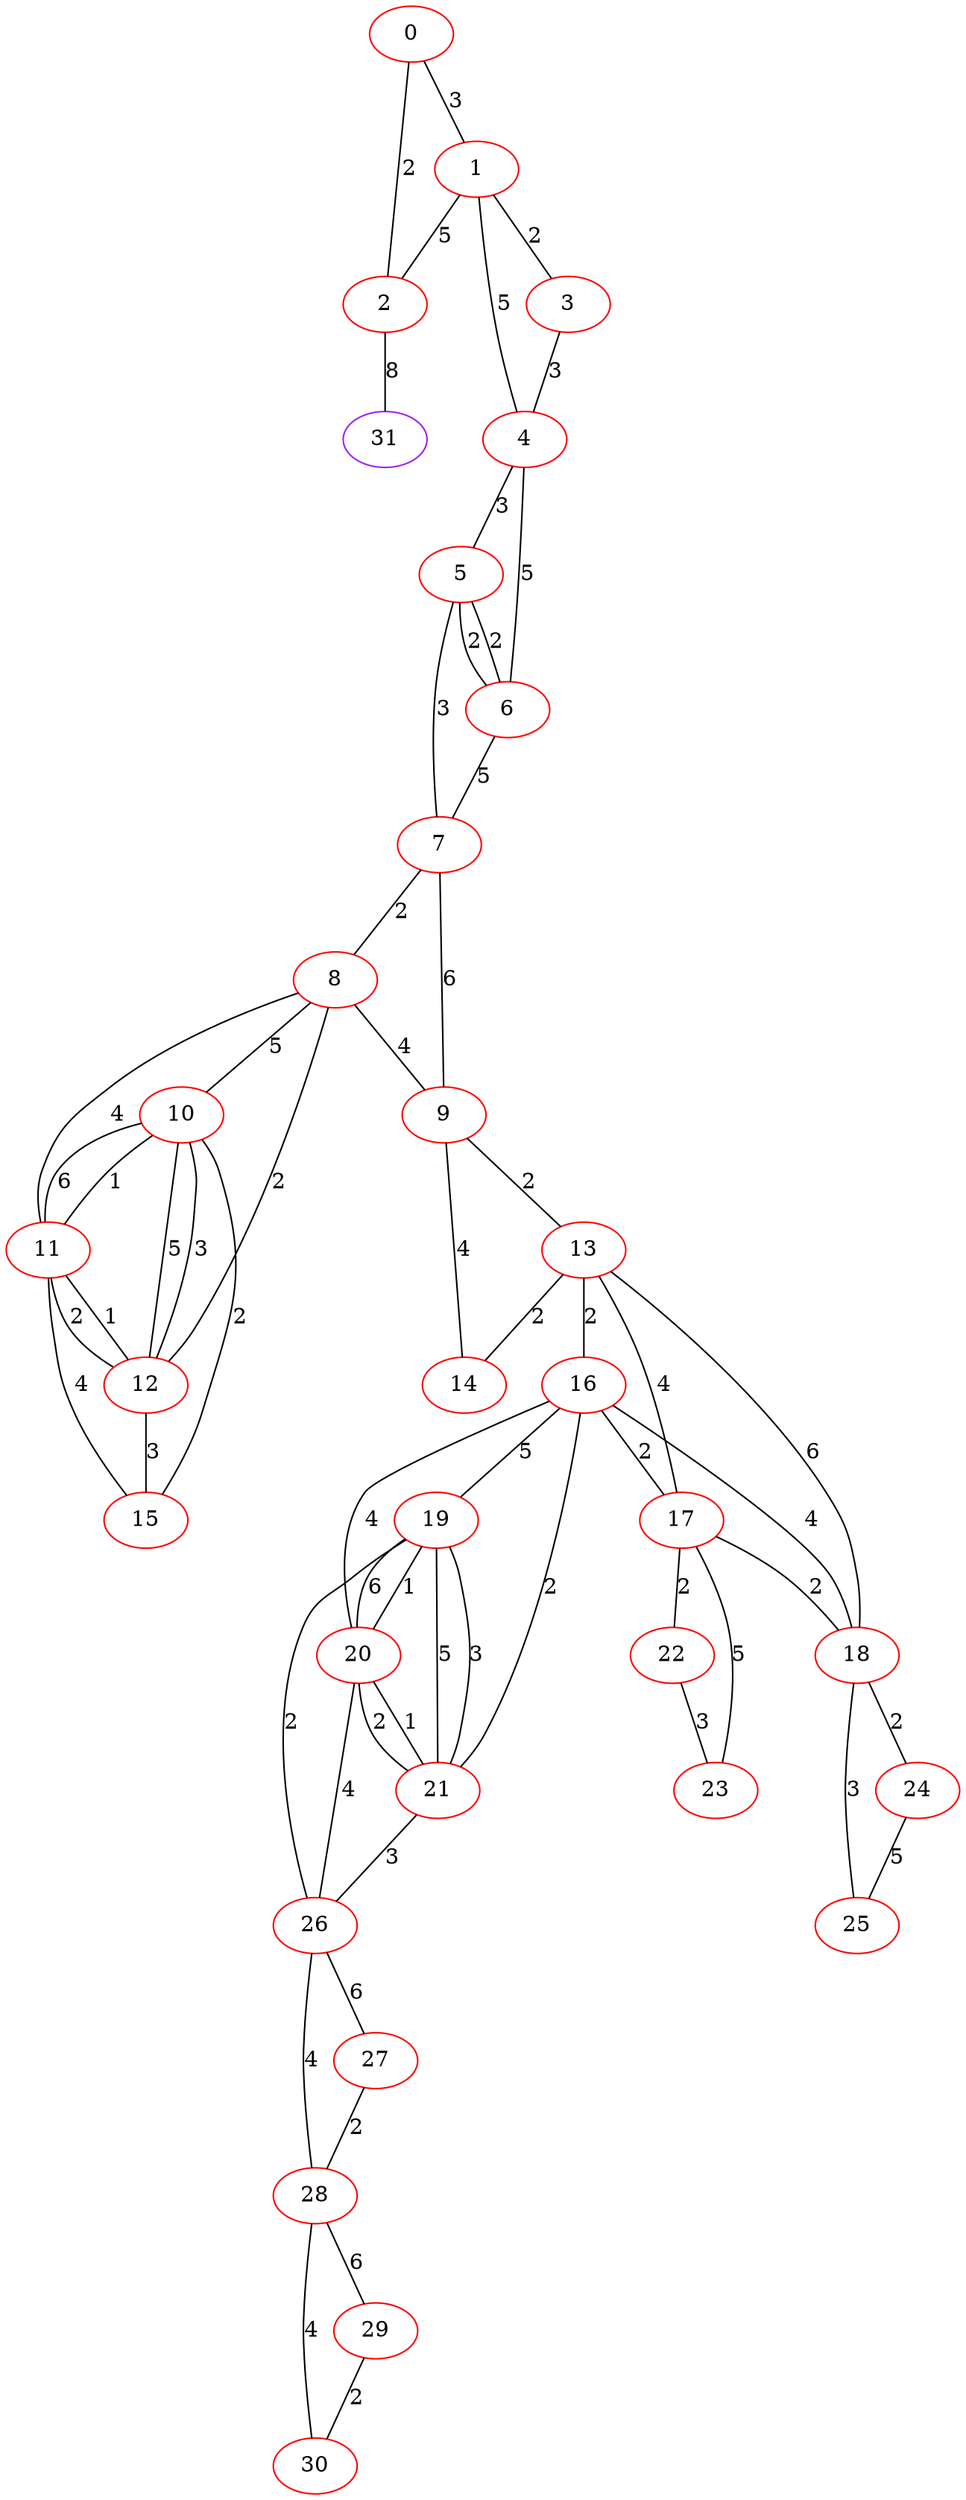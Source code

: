 graph "" {
0 [color=red, weight=1];
1 [color=red, weight=1];
2 [color=red, weight=1];
3 [color=red, weight=1];
4 [color=red, weight=1];
5 [color=red, weight=1];
6 [color=red, weight=1];
7 [color=red, weight=1];
8 [color=red, weight=1];
9 [color=red, weight=1];
10 [color=red, weight=1];
11 [color=red, weight=1];
12 [color=red, weight=1];
13 [color=red, weight=1];
14 [color=red, weight=1];
15 [color=red, weight=1];
16 [color=red, weight=1];
17 [color=red, weight=1];
18 [color=red, weight=1];
19 [color=red, weight=1];
20 [color=red, weight=1];
21 [color=red, weight=1];
22 [color=red, weight=1];
23 [color=red, weight=1];
24 [color=red, weight=1];
25 [color=red, weight=1];
26 [color=red, weight=1];
27 [color=red, weight=1];
28 [color=red, weight=1];
29 [color=red, weight=1];
30 [color=red, weight=1];
31 [color=purple, weight=4];
0 -- 1  [key=0, label=3];
0 -- 2  [key=0, label=2];
1 -- 2  [key=0, label=5];
1 -- 3  [key=0, label=2];
1 -- 4  [key=0, label=5];
2 -- 31  [key=0, label=8];
3 -- 4  [key=0, label=3];
4 -- 5  [key=0, label=3];
4 -- 6  [key=0, label=5];
5 -- 6  [key=0, label=2];
5 -- 6  [key=1, label=2];
5 -- 7  [key=0, label=3];
6 -- 7  [key=0, label=5];
7 -- 8  [key=0, label=2];
7 -- 9  [key=0, label=6];
8 -- 9  [key=0, label=4];
8 -- 10  [key=0, label=5];
8 -- 11  [key=0, label=4];
8 -- 12  [key=0, label=2];
9 -- 13  [key=0, label=2];
9 -- 14  [key=0, label=4];
10 -- 11  [key=0, label=6];
10 -- 11  [key=1, label=1];
10 -- 12  [key=0, label=5];
10 -- 12  [key=1, label=3];
10 -- 15  [key=0, label=2];
11 -- 12  [key=0, label=1];
11 -- 12  [key=1, label=2];
11 -- 15  [key=0, label=4];
12 -- 15  [key=0, label=3];
13 -- 16  [key=0, label=2];
13 -- 17  [key=0, label=4];
13 -- 18  [key=0, label=6];
13 -- 14  [key=0, label=2];
16 -- 17  [key=0, label=2];
16 -- 18  [key=0, label=4];
16 -- 19  [key=0, label=5];
16 -- 20  [key=0, label=4];
16 -- 21  [key=0, label=2];
17 -- 18  [key=0, label=2];
17 -- 22  [key=0, label=2];
17 -- 23  [key=0, label=5];
18 -- 24  [key=0, label=2];
18 -- 25  [key=0, label=3];
19 -- 26  [key=0, label=2];
19 -- 20  [key=0, label=6];
19 -- 20  [key=1, label=1];
19 -- 21  [key=0, label=5];
19 -- 21  [key=1, label=3];
20 -- 26  [key=0, label=4];
20 -- 21  [key=0, label=1];
20 -- 21  [key=1, label=2];
21 -- 26  [key=0, label=3];
22 -- 23  [key=0, label=3];
24 -- 25  [key=0, label=5];
26 -- 27  [key=0, label=6];
26 -- 28  [key=0, label=4];
27 -- 28  [key=0, label=2];
28 -- 29  [key=0, label=6];
28 -- 30  [key=0, label=4];
29 -- 30  [key=0, label=2];
}
